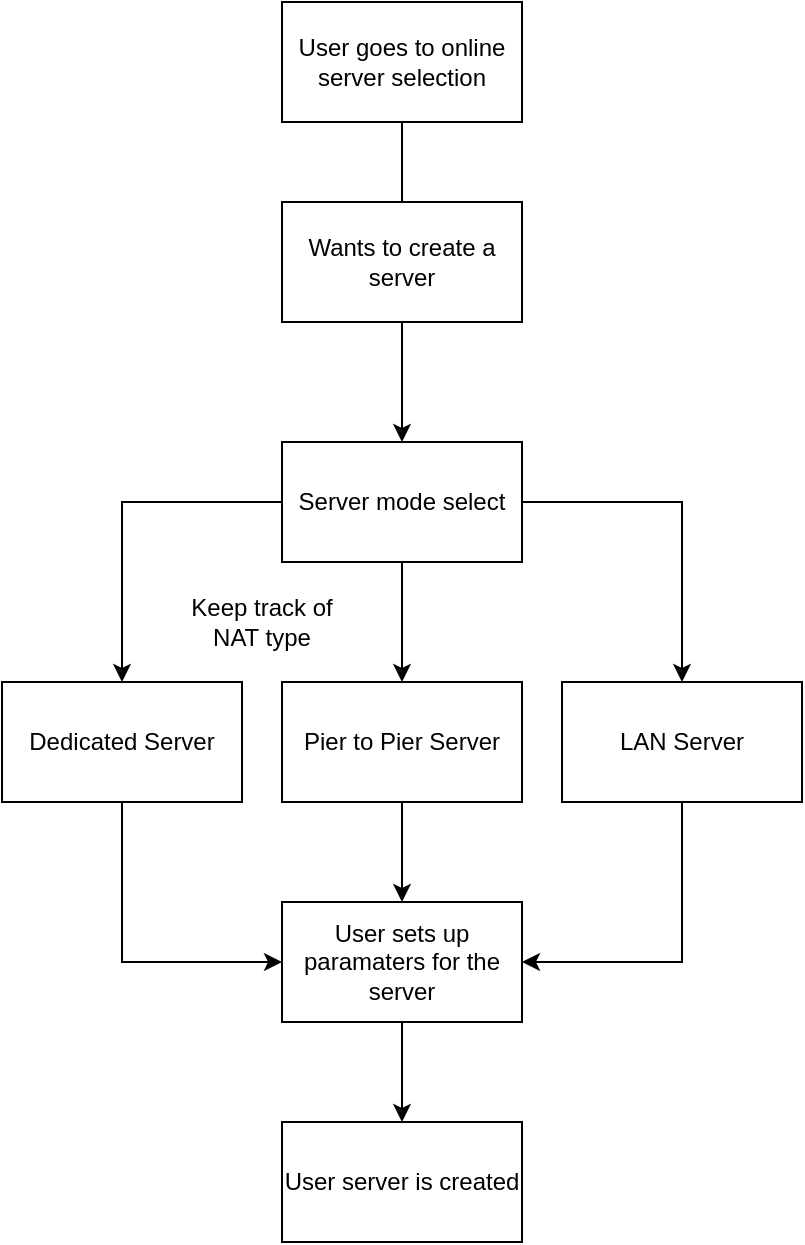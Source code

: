 <mxfile version="14.5.1" type="device"><diagram id="oNm8XDWOgOV46KcG8h1G" name="Page-1"><mxGraphModel dx="1662" dy="822" grid="1" gridSize="10" guides="1" tooltips="1" connect="1" arrows="1" fold="1" page="1" pageScale="1" pageWidth="850" pageHeight="1100" math="0" shadow="0"><root><mxCell id="0"/><mxCell id="1" parent="0"/><mxCell id="P_rRbIIvxS1aFh9RuXAv-17" style="edgeStyle=orthogonalEdgeStyle;rounded=0;orthogonalLoop=1;jettySize=auto;html=1;" edge="1" parent="1" source="P_rRbIIvxS1aFh9RuXAv-13"><mxGeometry relative="1" as="geometry"><mxPoint x="420" y="190" as="targetPoint"/></mxGeometry></mxCell><mxCell id="P_rRbIIvxS1aFh9RuXAv-13" value="User goes to online server selection" style="rounded=0;whiteSpace=wrap;html=1;" vertex="1" parent="1"><mxGeometry x="360" y="60" width="120" height="60" as="geometry"/></mxCell><mxCell id="P_rRbIIvxS1aFh9RuXAv-31" style="edgeStyle=orthogonalEdgeStyle;rounded=0;orthogonalLoop=1;jettySize=auto;html=1;entryX=0.5;entryY=0;entryDx=0;entryDy=0;" edge="1" parent="1" source="P_rRbIIvxS1aFh9RuXAv-18" target="P_rRbIIvxS1aFh9RuXAv-20"><mxGeometry relative="1" as="geometry"/></mxCell><mxCell id="P_rRbIIvxS1aFh9RuXAv-18" value="Wants to create a server" style="rounded=0;whiteSpace=wrap;html=1;" vertex="1" parent="1"><mxGeometry x="360" y="160" width="120" height="60" as="geometry"/></mxCell><mxCell id="P_rRbIIvxS1aFh9RuXAv-28" style="edgeStyle=orthogonalEdgeStyle;rounded=0;orthogonalLoop=1;jettySize=auto;html=1;entryX=0.5;entryY=0;entryDx=0;entryDy=0;" edge="1" parent="1" source="P_rRbIIvxS1aFh9RuXAv-20" target="P_rRbIIvxS1aFh9RuXAv-24"><mxGeometry relative="1" as="geometry"/></mxCell><mxCell id="P_rRbIIvxS1aFh9RuXAv-29" style="edgeStyle=orthogonalEdgeStyle;rounded=0;orthogonalLoop=1;jettySize=auto;html=1;entryX=0.5;entryY=0;entryDx=0;entryDy=0;" edge="1" parent="1" source="P_rRbIIvxS1aFh9RuXAv-20" target="P_rRbIIvxS1aFh9RuXAv-23"><mxGeometry relative="1" as="geometry"/></mxCell><mxCell id="P_rRbIIvxS1aFh9RuXAv-30" style="edgeStyle=orthogonalEdgeStyle;rounded=0;orthogonalLoop=1;jettySize=auto;html=1;entryX=0.5;entryY=0;entryDx=0;entryDy=0;" edge="1" parent="1" source="P_rRbIIvxS1aFh9RuXAv-20" target="P_rRbIIvxS1aFh9RuXAv-21"><mxGeometry relative="1" as="geometry"/></mxCell><mxCell id="P_rRbIIvxS1aFh9RuXAv-20" value="Server mode select" style="rounded=0;whiteSpace=wrap;html=1;" vertex="1" parent="1"><mxGeometry x="360" y="280" width="120" height="60" as="geometry"/></mxCell><mxCell id="P_rRbIIvxS1aFh9RuXAv-35" style="edgeStyle=orthogonalEdgeStyle;rounded=0;orthogonalLoop=1;jettySize=auto;html=1;entryX=1;entryY=0.5;entryDx=0;entryDy=0;" edge="1" parent="1" source="P_rRbIIvxS1aFh9RuXAv-21" target="P_rRbIIvxS1aFh9RuXAv-32"><mxGeometry relative="1" as="geometry"><Array as="points"><mxPoint x="560" y="540"/></Array></mxGeometry></mxCell><mxCell id="P_rRbIIvxS1aFh9RuXAv-21" value="LAN Server" style="rounded=0;whiteSpace=wrap;html=1;" vertex="1" parent="1"><mxGeometry x="500" y="400" width="120" height="60" as="geometry"/></mxCell><mxCell id="P_rRbIIvxS1aFh9RuXAv-33" style="edgeStyle=orthogonalEdgeStyle;rounded=0;orthogonalLoop=1;jettySize=auto;html=1;entryX=0;entryY=0.5;entryDx=0;entryDy=0;" edge="1" parent="1" source="P_rRbIIvxS1aFh9RuXAv-24" target="P_rRbIIvxS1aFh9RuXAv-32"><mxGeometry relative="1" as="geometry"><Array as="points"><mxPoint x="280" y="540"/></Array></mxGeometry></mxCell><mxCell id="P_rRbIIvxS1aFh9RuXAv-24" value="Dedicated Server" style="rounded=0;whiteSpace=wrap;html=1;" vertex="1" parent="1"><mxGeometry x="220" y="400" width="120" height="60" as="geometry"/></mxCell><mxCell id="P_rRbIIvxS1aFh9RuXAv-34" style="edgeStyle=orthogonalEdgeStyle;rounded=0;orthogonalLoop=1;jettySize=auto;html=1;entryX=0.5;entryY=0;entryDx=0;entryDy=0;" edge="1" parent="1" source="P_rRbIIvxS1aFh9RuXAv-23" target="P_rRbIIvxS1aFh9RuXAv-32"><mxGeometry relative="1" as="geometry"/></mxCell><mxCell id="P_rRbIIvxS1aFh9RuXAv-23" value="Pier to Pier Server" style="rounded=0;whiteSpace=wrap;html=1;" vertex="1" parent="1"><mxGeometry x="360" y="400" width="120" height="60" as="geometry"/></mxCell><mxCell id="P_rRbIIvxS1aFh9RuXAv-38" style="edgeStyle=orthogonalEdgeStyle;rounded=0;orthogonalLoop=1;jettySize=auto;html=1;entryX=0.5;entryY=0;entryDx=0;entryDy=0;" edge="1" parent="1" source="P_rRbIIvxS1aFh9RuXAv-32" target="P_rRbIIvxS1aFh9RuXAv-37"><mxGeometry relative="1" as="geometry"/></mxCell><mxCell id="P_rRbIIvxS1aFh9RuXAv-32" value="User sets up paramaters for the server" style="rounded=0;whiteSpace=wrap;html=1;" vertex="1" parent="1"><mxGeometry x="360" y="510" width="120" height="60" as="geometry"/></mxCell><mxCell id="P_rRbIIvxS1aFh9RuXAv-37" value="User server is created" style="rounded=0;whiteSpace=wrap;html=1;" vertex="1" parent="1"><mxGeometry x="360" y="620" width="120" height="60" as="geometry"/></mxCell><mxCell id="P_rRbIIvxS1aFh9RuXAv-39" value="Keep track of NAT type" style="text;html=1;strokeColor=none;fillColor=none;align=center;verticalAlign=middle;whiteSpace=wrap;rounded=0;" vertex="1" parent="1"><mxGeometry x="310" y="350" width="80" height="40" as="geometry"/></mxCell></root></mxGraphModel></diagram></mxfile>